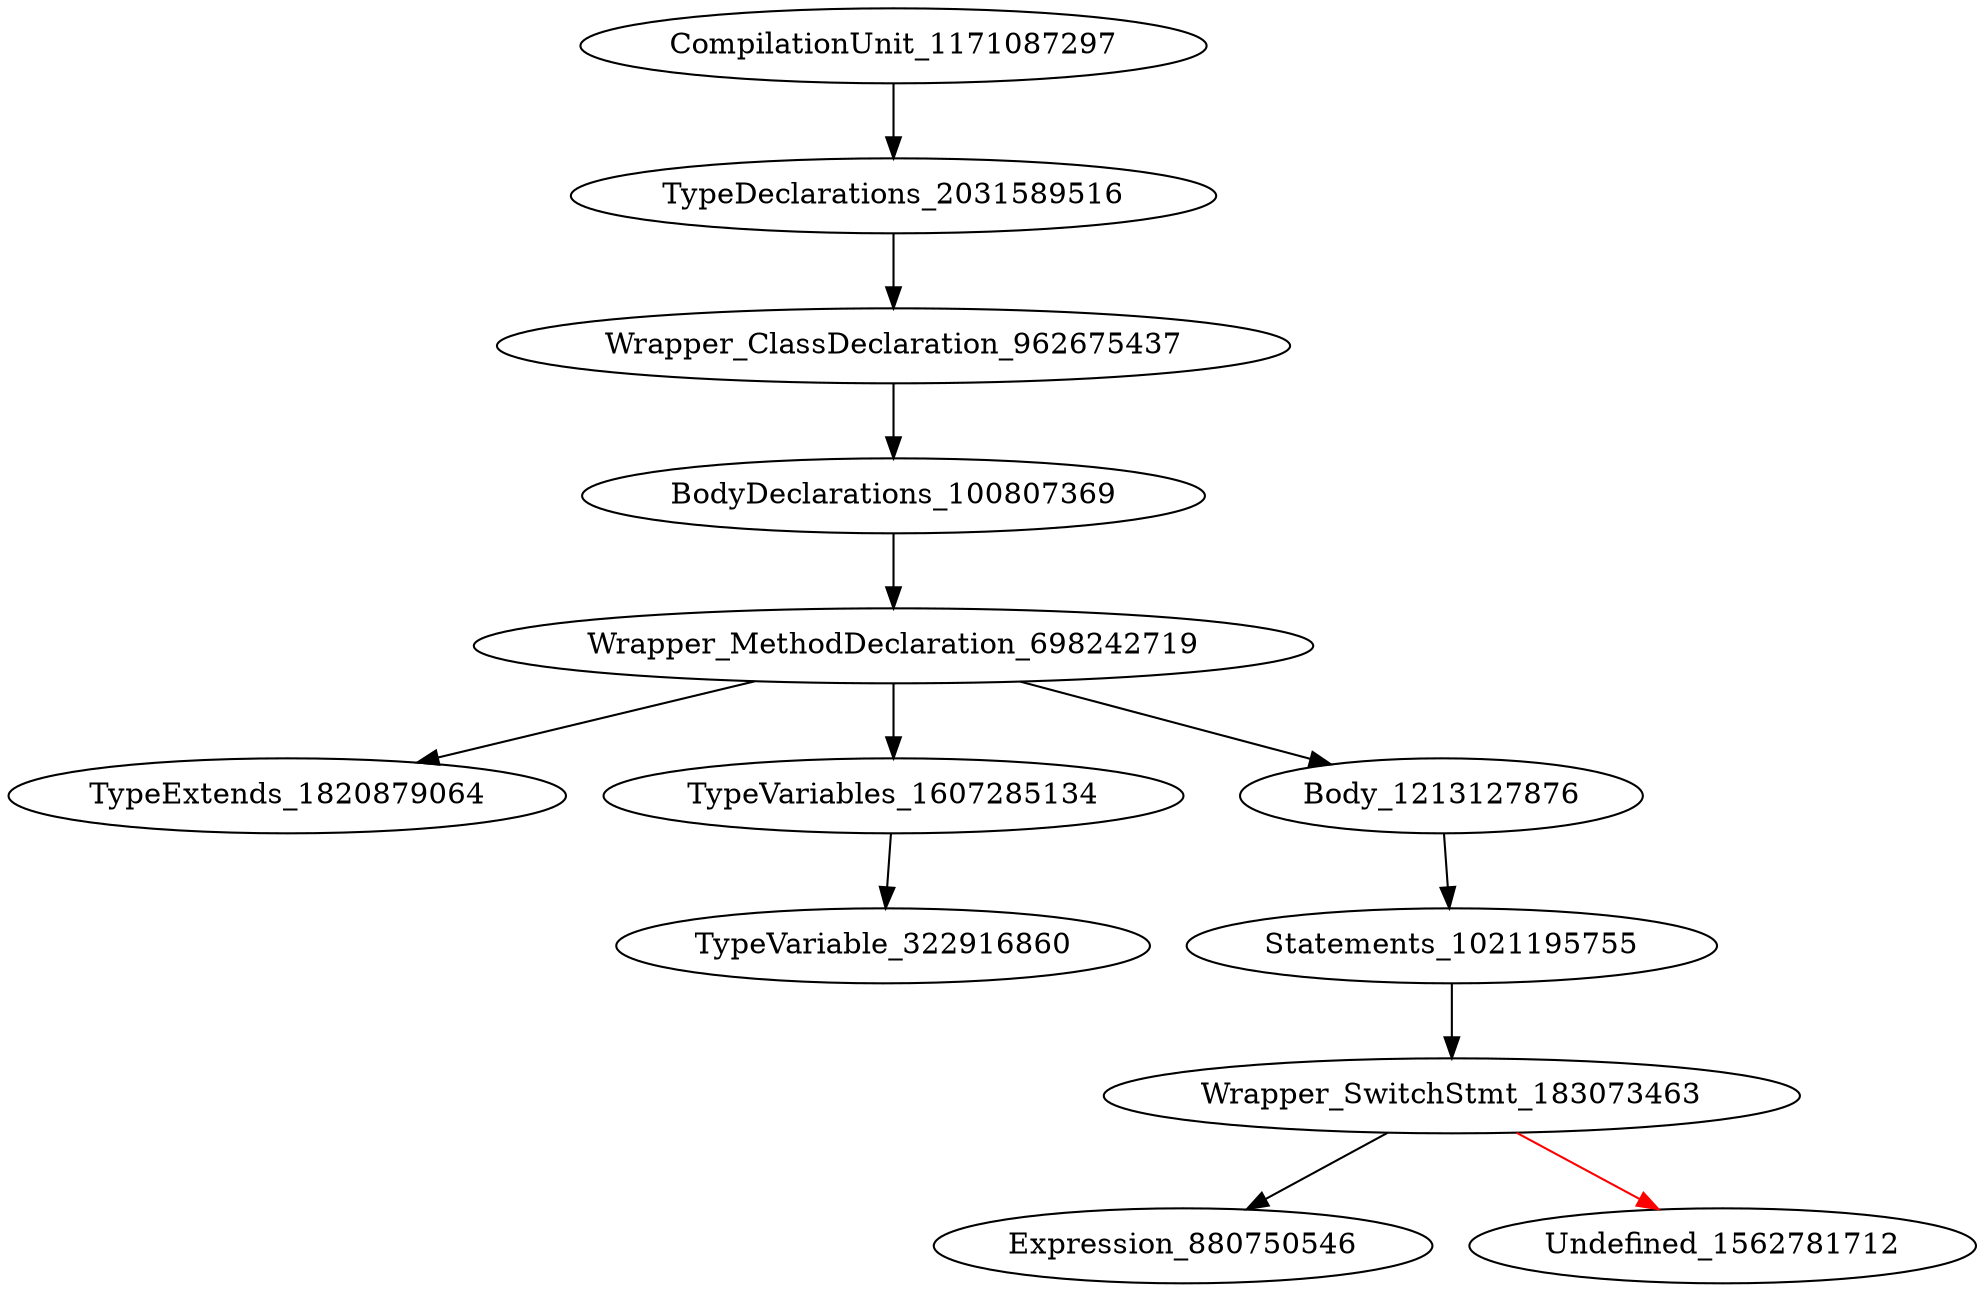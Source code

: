 digraph {
CompilationUnit_1171087297 -> TypeDeclarations_2031589516
TypeDeclarations_2031589516 -> Wrapper_ClassDeclaration_962675437
Wrapper_ClassDeclaration_962675437 -> BodyDeclarations_100807369
BodyDeclarations_100807369 -> Wrapper_MethodDeclaration_698242719
Wrapper_MethodDeclaration_698242719 -> TypeExtends_1820879064
Wrapper_MethodDeclaration_698242719 -> TypeVariables_1607285134
Wrapper_MethodDeclaration_698242719 -> Body_1213127876
TypeVariables_1607285134 -> TypeVariable_322916860
Body_1213127876 -> Statements_1021195755
Statements_1021195755 -> Wrapper_SwitchStmt_183073463
Wrapper_SwitchStmt_183073463 -> Expression_880750546
Wrapper_SwitchStmt_183073463 -> Undefined_1562781712 [color = red] 
}
